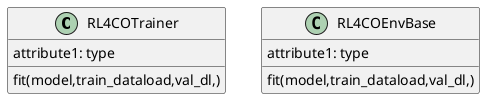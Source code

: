 @startuml 
class RL4COTrainer {
  attribute1: type
  fit(model,train_dataload,val_dl,)
}

class RL4COEnvBase {
  attribute1: type
  fit(model,train_dataload,val_dl,)
}
@enduml